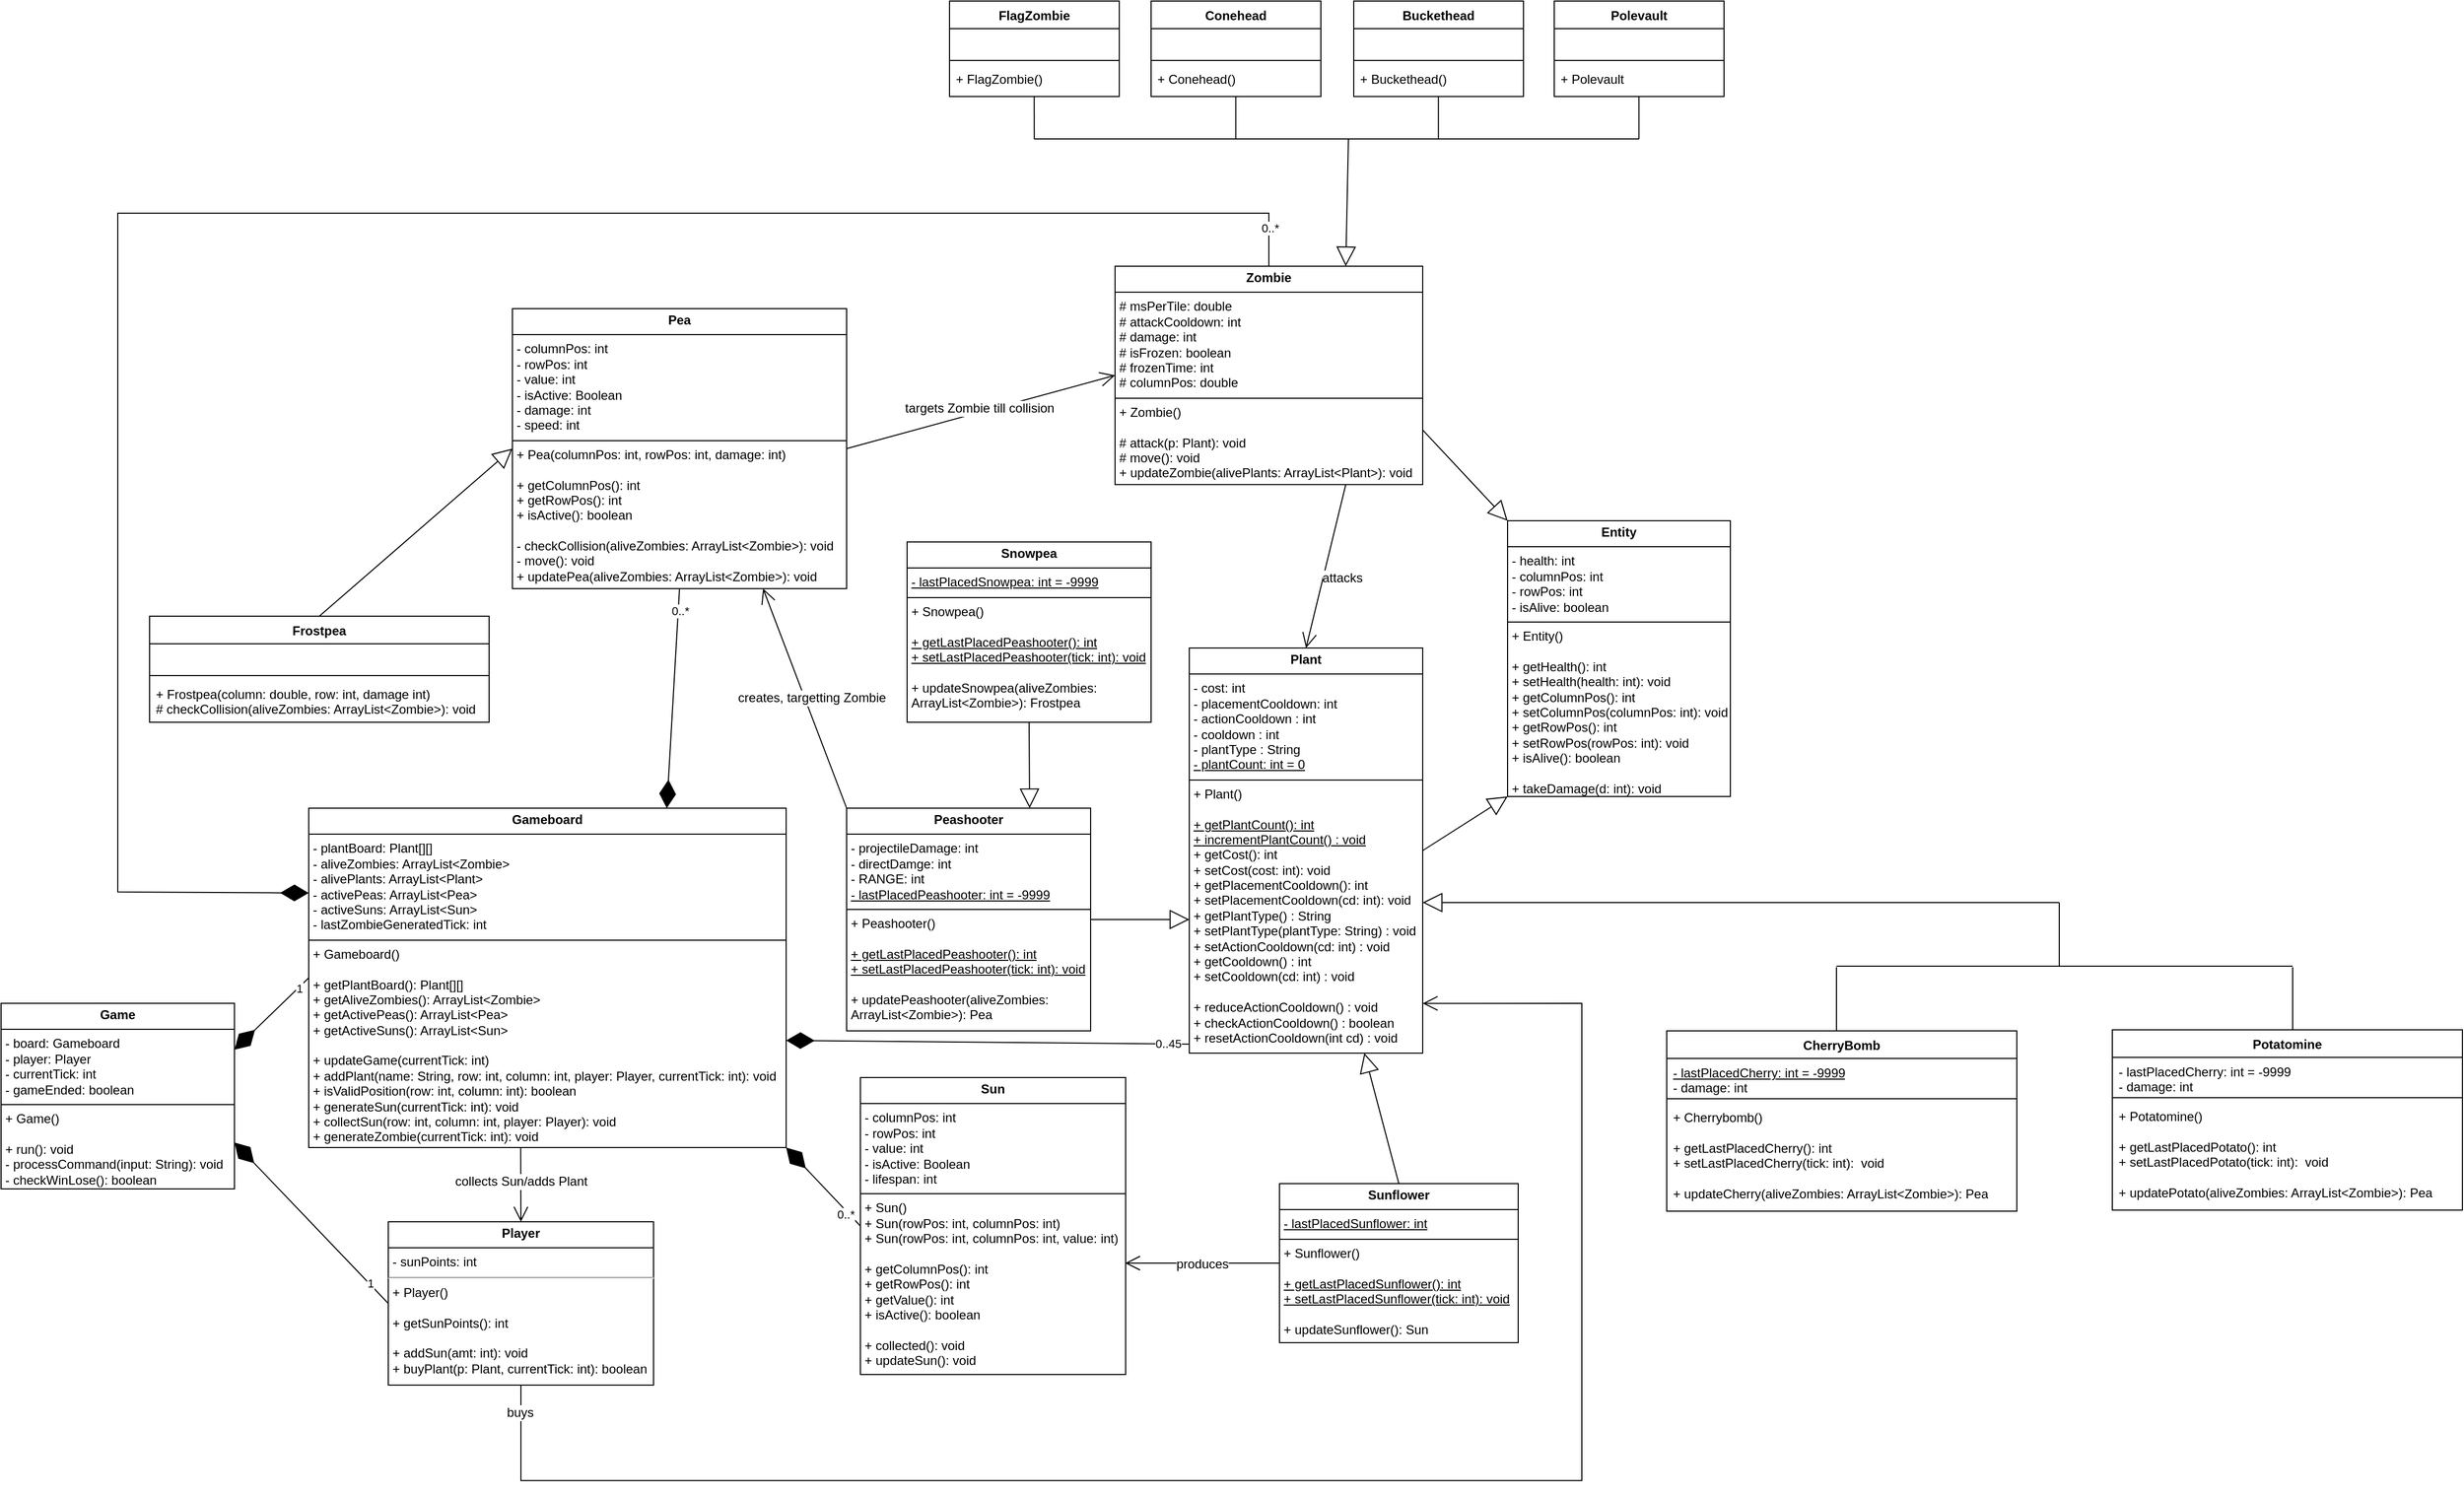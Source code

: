 <mxfile version="28.0.6">
  <diagram name="Page-1" id="AuNc6BZO7mdUp554OBDK">
    <mxGraphModel dx="3903" dy="1517" grid="1" gridSize="10" guides="1" tooltips="1" connect="1" arrows="1" fold="1" page="1" pageScale="1" pageWidth="850" pageHeight="1100" math="0" shadow="0">
      <root>
        <mxCell id="0" />
        <mxCell id="1" parent="0" />
        <mxCell id="vjVB4Z-LPwTcSg56X8JA-81" value="&lt;p style=&quot;margin:0px;margin-top:4px;text-align:center;&quot;&gt;&lt;b&gt;Zombie&lt;/b&gt;&lt;/p&gt;&lt;hr size=&quot;1&quot; style=&quot;border-style:solid;&quot;&gt;&lt;p style=&quot;margin:0px;margin-left:4px;&quot;&gt;# msPerTile: double&lt;/p&gt;&lt;p style=&quot;margin:0px;margin-left:4px;&quot;&gt;# attackCooldown: int&lt;/p&gt;&lt;p style=&quot;margin:0px;margin-left:4px;&quot;&gt;# damage: int&lt;/p&gt;&lt;p style=&quot;margin:0px;margin-left:4px;&quot;&gt;# isFrozen: boolean&lt;/p&gt;&lt;p style=&quot;margin:0px;margin-left:4px;&quot;&gt;# frozenTime: int&lt;/p&gt;&lt;p style=&quot;margin:0px;margin-left:4px;&quot;&gt;# columnPos: double&lt;/p&gt;&lt;hr size=&quot;1&quot; style=&quot;border-style:solid;&quot;&gt;&lt;p style=&quot;margin:0px;margin-left:4px;&quot;&gt;+ Zombie()&lt;/p&gt;&lt;p style=&quot;margin: 0px 0px 0px 4px;&quot;&gt;&lt;br&gt;&lt;/p&gt;&lt;p style=&quot;margin: 0px 0px 0px 4px;&quot;&gt;# attack(p: Plant): void&lt;/p&gt;&lt;p style=&quot;margin: 0px 0px 0px 4px;&quot;&gt;# move(): void&lt;/p&gt;&lt;p style=&quot;margin: 0px 0px 0px 4px;&quot;&gt;+ updateZombie(alivePlants: ArrayList&amp;lt;Plant&amp;gt;): void&lt;/p&gt;" style="verticalAlign=top;align=left;overflow=fill;html=1;whiteSpace=wrap;" vertex="1" parent="1">
          <mxGeometry x="2320" y="1710" width="290" height="205.87" as="geometry" />
        </mxCell>
        <mxCell id="vjVB4Z-LPwTcSg56X8JA-82" value="&lt;p style=&quot;margin:0px;margin-top:4px;text-align:center;&quot;&gt;&lt;b&gt;Plant&lt;/b&gt;&lt;/p&gt;&lt;hr size=&quot;1&quot; style=&quot;border-style:solid;&quot;&gt;&lt;p style=&quot;margin:0px;margin-left:4px;&quot;&gt;- cost: int&lt;/p&gt;&lt;p style=&quot;margin:0px;margin-left:4px;&quot;&gt;- placementCooldown: int&lt;/p&gt;&lt;p style=&quot;margin:0px;margin-left:4px;&quot;&gt;- actionCooldown : int&lt;/p&gt;&lt;p style=&quot;margin:0px;margin-left:4px;&quot;&gt;- cooldown : int&lt;/p&gt;&lt;p style=&quot;margin:0px;margin-left:4px;&quot;&gt;- plantType : String&lt;/p&gt;&lt;p style=&quot;margin:0px;margin-left:4px;&quot;&gt;&lt;u&gt;- plantCount: int = 0&lt;/u&gt;&lt;/p&gt;&lt;hr size=&quot;1&quot; style=&quot;border-style:solid;&quot;&gt;&lt;p style=&quot;margin:0px;margin-left:4px;&quot;&gt;+ Plant()&lt;/p&gt;&lt;p style=&quot;margin:0px;margin-left:4px;&quot;&gt;&lt;br&gt;&lt;/p&gt;&lt;p style=&quot;margin:0px;margin-left:4px;&quot;&gt;&lt;u&gt;+ getPlantCount(): int&lt;/u&gt;&lt;/p&gt;&lt;p style=&quot;margin:0px;margin-left:4px;&quot;&gt;&lt;u&gt;+ incrementPlantCount() : void&lt;/u&gt;&lt;/p&gt;&lt;p style=&quot;margin:0px;margin-left:4px;&quot;&gt;+ getCost(): int&lt;/p&gt;&lt;p style=&quot;margin:0px;margin-left:4px;&quot;&gt;+ setCost(cost: int): void&lt;/p&gt;&lt;p style=&quot;margin: 0px 0px 0px 4px;&quot;&gt;+ getPlacementCooldown(): int&lt;/p&gt;&lt;p style=&quot;margin: 0px 0px 0px 4px;&quot;&gt;+ setPlacementCooldown(cd: int): void&lt;/p&gt;&lt;p style=&quot;margin: 0px 0px 0px 4px;&quot;&gt;+ getPlantType() : String&lt;/p&gt;&lt;p style=&quot;margin: 0px 0px 0px 4px;&quot;&gt;+ s&lt;span style=&quot;background-color: transparent; color: light-dark(rgb(0, 0, 0), rgb(255, 255, 255));&quot;&gt;etPlantType(plantType: String) : void&lt;/span&gt;&lt;/p&gt;&lt;p style=&quot;margin: 0px 0px 0px 4px;&quot;&gt;&lt;span style=&quot;background-color: transparent; color: light-dark(rgb(0, 0, 0), rgb(255, 255, 255));&quot;&gt;+ setActionCooldown(cd: int) : void&lt;/span&gt;&lt;/p&gt;&lt;p style=&quot;margin: 0px 0px 0px 4px;&quot;&gt;&lt;span style=&quot;background-color: transparent; color: light-dark(rgb(0, 0, 0), rgb(255, 255, 255));&quot;&gt;+ getCooldown() : int&lt;/span&gt;&lt;/p&gt;&lt;p style=&quot;margin: 0px 0px 0px 4px;&quot;&gt;&lt;span style=&quot;background-color: transparent; color: light-dark(rgb(0, 0, 0), rgb(255, 255, 255));&quot;&gt;+ setCooldown(cd: int) : void&lt;/span&gt;&lt;/p&gt;&lt;p style=&quot;margin: 0px 0px 0px 4px;&quot;&gt;&lt;span style=&quot;background-color: transparent; color: light-dark(rgb(0, 0, 0), rgb(255, 255, 255));&quot;&gt;&lt;br&gt;&lt;/span&gt;&lt;/p&gt;&lt;p style=&quot;margin: 0px 0px 0px 4px;&quot;&gt;&lt;span style=&quot;background-color: transparent; color: light-dark(rgb(0, 0, 0), rgb(255, 255, 255));&quot;&gt;+ reduceActionCooldown() : void&lt;/span&gt;&lt;/p&gt;&lt;p style=&quot;margin: 0px 0px 0px 4px;&quot;&gt;&lt;span style=&quot;background-color: transparent; color: light-dark(rgb(0, 0, 0), rgb(255, 255, 255));&quot;&gt;+ checkActionCooldown() : boolean&lt;/span&gt;&lt;/p&gt;&lt;p style=&quot;margin: 0px 0px 0px 4px;&quot;&gt;&lt;span style=&quot;background-color: transparent; color: light-dark(rgb(0, 0, 0), rgb(255, 255, 255));&quot;&gt;+ resetActionCooldown(int cd) : void&lt;/span&gt;&lt;/p&gt;&lt;p style=&quot;margin: 0px 0px 0px 4px;&quot;&gt;&lt;span style=&quot;background-color: transparent; color: light-dark(rgb(0, 0, 0), rgb(255, 255, 255));&quot;&gt;&lt;br&gt;&lt;/span&gt;&lt;/p&gt;&lt;p style=&quot;margin: 0px 0px 0px 4px;&quot;&gt;&lt;span style=&quot;background-color: transparent; color: light-dark(rgb(0, 0, 0), rgb(255, 255, 255));&quot;&gt;&lt;br&gt;&lt;/span&gt;&lt;/p&gt;&lt;p style=&quot;margin: 0px 0px 0px 4px;&quot;&gt;&lt;span style=&quot;background-color: transparent; color: light-dark(rgb(0, 0, 0), rgb(255, 255, 255));&quot;&gt;&lt;br&gt;&lt;/span&gt;&lt;/p&gt;" style="verticalAlign=top;align=left;overflow=fill;html=1;whiteSpace=wrap;" vertex="1" parent="1">
          <mxGeometry x="2390" y="2070" width="220" height="382" as="geometry" />
        </mxCell>
        <mxCell id="vjVB4Z-LPwTcSg56X8JA-83" value="&lt;p style=&quot;margin:0px;margin-top:4px;text-align:center;&quot;&gt;&lt;b&gt;Sunflower&lt;/b&gt;&lt;/p&gt;&lt;hr size=&quot;1&quot; style=&quot;border-style:solid;&quot;&gt;&lt;p style=&quot;margin:0px;margin-left:4px;&quot;&gt;&lt;u style=&quot;background-color: transparent; color: light-dark(rgb(0, 0, 0), rgb(255, 255, 255));&quot;&gt;- lastPlacedSunflower: int&lt;/u&gt;&lt;/p&gt;&lt;hr size=&quot;1&quot; style=&quot;border-style:solid;&quot;&gt;&lt;p style=&quot;margin:0px;margin-left:4px;&quot;&gt;+ Sunflower()&lt;/p&gt;&lt;p style=&quot;margin:0px;margin-left:4px;&quot;&gt;&lt;br&gt;&lt;/p&gt;&lt;p style=&quot;margin:0px;margin-left:4px;&quot;&gt;&lt;u&gt;+ getLastPlacedSunflower(): int&lt;/u&gt;&lt;/p&gt;&lt;p style=&quot;margin:0px;margin-left:4px;&quot;&gt;&lt;u&gt;+ setLastPlacedSunflower(tick: int): void&lt;/u&gt;&lt;/p&gt;&lt;p style=&quot;margin:0px;margin-left:4px;&quot;&gt;&lt;br&gt;&lt;/p&gt;&lt;p style=&quot;margin:0px;margin-left:4px;&quot;&gt;+ updateSunflower(): Sun&lt;/p&gt;&lt;p style=&quot;margin:0px;margin-left:4px;&quot;&gt;&lt;br&gt;&lt;/p&gt;&lt;p style=&quot;margin:0px;margin-left:4px;&quot;&gt;&lt;br&gt;&lt;/p&gt;" style="verticalAlign=top;align=left;overflow=fill;html=1;whiteSpace=wrap;" vertex="1" parent="1">
          <mxGeometry x="2475" y="2575" width="225" height="150" as="geometry" />
        </mxCell>
        <mxCell id="vjVB4Z-LPwTcSg56X8JA-84" value="&lt;p style=&quot;margin:0px;margin-top:4px;text-align:center;&quot;&gt;&lt;b&gt;Entity&lt;/b&gt;&lt;/p&gt;&lt;hr size=&quot;1&quot; style=&quot;border-style:solid;&quot;&gt;&lt;p style=&quot;margin:0px;margin-left:4px;&quot;&gt;- health: int&lt;/p&gt;&lt;p style=&quot;margin:0px;margin-left:4px;&quot;&gt;- columnPos: int&lt;/p&gt;&lt;p style=&quot;margin:0px;margin-left:4px;&quot;&gt;- rowPos: int&lt;/p&gt;&lt;p style=&quot;margin:0px;margin-left:4px;&quot;&gt;- isAlive: boolean&lt;/p&gt;&lt;hr size=&quot;1&quot; style=&quot;border-style:solid;&quot;&gt;&lt;p style=&quot;margin:0px;margin-left:4px;&quot;&gt;+ Entity()&lt;/p&gt;&lt;p style=&quot;margin:0px;margin-left:4px;&quot;&gt;&lt;br&gt;&lt;/p&gt;&lt;p style=&quot;margin: 0px 0px 0px 4px;&quot;&gt;+ getHealth(): int&lt;/p&gt;&lt;p style=&quot;margin: 0px 0px 0px 4px;&quot;&gt;+ setHealth(health: int): void&lt;/p&gt;&lt;p style=&quot;margin: 0px 0px 0px 4px;&quot;&gt;+ getColumnPos(): int&lt;/p&gt;&lt;p style=&quot;margin: 0px 0px 0px 4px;&quot;&gt;+ setColumnPos(columnPos: int): void&lt;/p&gt;&lt;p style=&quot;margin: 0px 0px 0px 4px;&quot;&gt;+ getRowPos(): int&lt;/p&gt;&lt;p style=&quot;margin: 0px 0px 0px 4px;&quot;&gt;+ setRowPos(rowPos: int): void&lt;/p&gt;&lt;p style=&quot;margin: 0px 0px 0px 4px;&quot;&gt;+ isAlive(): boolean&lt;/p&gt;&lt;p style=&quot;margin: 0px 0px 0px 4px;&quot;&gt;&lt;br&gt;&lt;/p&gt;&lt;p style=&quot;margin:0px;margin-left:4px;&quot;&gt;+ takeDamage(d: int): void&lt;/p&gt;&lt;p style=&quot;margin:0px;margin-left:4px;&quot;&gt;&lt;br&gt;&lt;/p&gt;&lt;p style=&quot;margin:0px;margin-left:4px;&quot;&gt;&lt;br&gt;&lt;/p&gt;" style="verticalAlign=top;align=left;overflow=fill;html=1;whiteSpace=wrap;" vertex="1" parent="1">
          <mxGeometry x="2690" y="1950" width="210" height="260" as="geometry" />
        </mxCell>
        <mxCell id="vjVB4Z-LPwTcSg56X8JA-85" value="&lt;p style=&quot;margin:0px;margin-top:4px;text-align:center;&quot;&gt;&lt;b&gt;Peashooter&lt;/b&gt;&lt;/p&gt;&lt;hr size=&quot;1&quot; style=&quot;border-style:solid;&quot;&gt;&lt;p style=&quot;margin:0px;margin-left:4px;&quot;&gt;&lt;span style=&quot;background-color: transparent; color: light-dark(rgb(0, 0, 0), rgb(255, 255, 255));&quot;&gt;- projectileDamage: int&lt;/span&gt;&lt;/p&gt;&lt;p style=&quot;margin:0px;margin-left:4px;&quot;&gt;- directDamge: int&lt;/p&gt;&lt;p style=&quot;margin:0px;margin-left:4px;&quot;&gt;- RANGE: int&lt;/p&gt;&lt;p style=&quot;margin:0px;margin-left:4px;&quot;&gt;&lt;u&gt;- lastPlacedPeashooter: int = -9999&lt;/u&gt;&lt;/p&gt;&lt;hr size=&quot;1&quot; style=&quot;border-style:solid;&quot;&gt;&lt;p style=&quot;margin:0px;margin-left:4px;&quot;&gt;+ Peashooter()&lt;/p&gt;&lt;p style=&quot;margin:0px;margin-left:4px;&quot;&gt;&lt;br&gt;&lt;/p&gt;&lt;p style=&quot;margin: 0px 0px 0px 4px;&quot;&gt;&lt;span style=&quot;background-color: transparent; color: light-dark(rgb(0, 0, 0), rgb(255, 255, 255));&quot;&gt;&lt;u&gt;+ getLastPlacedPeashooter(): int&lt;/u&gt;&lt;/span&gt;&lt;/p&gt;&lt;p style=&quot;margin: 0px 0px 0px 4px;&quot;&gt;&lt;u&gt;+ setLastPlacedPeashooter(tick: int): void&lt;/u&gt;&lt;span style=&quot;background-color: transparent; color: light-dark(rgb(0, 0, 0), rgb(255, 255, 255));&quot;&gt;&lt;br&gt;&lt;/span&gt;&lt;/p&gt;&lt;p style=&quot;margin: 0px 0px 0px 4px;&quot;&gt;&lt;span style=&quot;background-color: transparent; color: light-dark(rgb(0, 0, 0), rgb(255, 255, 255));&quot;&gt;&lt;br&gt;&lt;/span&gt;&lt;/p&gt;&lt;p style=&quot;margin: 0px 0px 0px 4px;&quot;&gt;+ updatePeashooter(aliveZombies: ArrayList&amp;lt;Zombie&amp;gt;): Pea&lt;/p&gt;" style="verticalAlign=top;align=left;overflow=fill;html=1;whiteSpace=wrap;" vertex="1" parent="1">
          <mxGeometry x="2067" y="2221" width="230" height="210" as="geometry" />
        </mxCell>
        <mxCell id="vjVB4Z-LPwTcSg56X8JA-86" value="&lt;p style=&quot;margin:0px;margin-top:4px;text-align:center;&quot;&gt;&lt;b&gt;Player&lt;/b&gt;&lt;/p&gt;&lt;hr size=&quot;1&quot; style=&quot;border-style:solid;&quot;&gt;&lt;p style=&quot;margin:0px;margin-left:4px;&quot;&gt;&lt;span style=&quot;background-color: transparent; color: light-dark(rgb(0, 0, 0), rgb(255, 255, 255));&quot;&gt;- sunPoints: int&lt;/span&gt;&lt;/p&gt;&lt;hr&gt;&lt;p style=&quot;margin:0px;margin-left:4px;&quot;&gt;+ Player()&lt;/p&gt;&lt;p style=&quot;margin:0px;margin-left:4px;&quot;&gt;&lt;br&gt;&lt;/p&gt;&lt;p style=&quot;margin:0px;margin-left:4px;&quot;&gt;+ getSunPoints(): int&lt;/p&gt;&lt;p style=&quot;margin:0px;margin-left:4px;&quot;&gt;&lt;br&gt;&lt;/p&gt;&lt;p style=&quot;margin:0px;margin-left:4px;&quot;&gt;+ addSun(amt: int): void&lt;/p&gt;&lt;p style=&quot;margin:0px;margin-left:4px;&quot;&gt;+ buyPlant(p: Plant, currentTick: int): boolean&lt;/p&gt;&lt;p style=&quot;margin:0px;margin-left:4px;&quot;&gt;&lt;br&gt;&lt;/p&gt;" style="verticalAlign=top;align=left;overflow=fill;html=1;whiteSpace=wrap;" vertex="1" parent="1">
          <mxGeometry x="1635" y="2611" width="250" height="154" as="geometry" />
        </mxCell>
        <mxCell id="vjVB4Z-LPwTcSg56X8JA-87" value="&lt;p style=&quot;margin:0px;margin-top:4px;text-align:center;&quot;&gt;&lt;b&gt;Gameboard&lt;/b&gt;&lt;/p&gt;&lt;hr size=&quot;1&quot; style=&quot;border-style:solid;&quot;&gt;&lt;p style=&quot;margin:0px;margin-left:4px;&quot;&gt;&lt;span style=&quot;background-color: transparent; color: light-dark(rgb(0, 0, 0), rgb(255, 255, 255));&quot;&gt;- plantBoard: Plant[][]&lt;/span&gt;&lt;/p&gt;&lt;p style=&quot;margin:0px;margin-left:4px;&quot;&gt;- aliveZombies: ArrayList&amp;lt;Zombie&amp;gt;&lt;/p&gt;&lt;p style=&quot;margin:0px;margin-left:4px;&quot;&gt;- alivePlants: ArrayList&amp;lt;Plant&amp;gt;&lt;/p&gt;&lt;p style=&quot;margin:0px;margin-left:4px;&quot;&gt;- activePeas: ArrayList&amp;lt;Pea&amp;gt;&lt;/p&gt;&lt;p style=&quot;margin:0px;margin-left:4px;&quot;&gt;- activeSuns: ArrayList&amp;lt;Sun&amp;gt;&lt;/p&gt;&lt;p style=&quot;margin:0px;margin-left:4px;&quot;&gt;- lastZombieGeneratedTick: int&lt;/p&gt;&lt;hr size=&quot;1&quot; style=&quot;border-style:solid;&quot;&gt;&lt;p style=&quot;margin:0px;margin-left:4px;&quot;&gt;+ Gameboard()&lt;/p&gt;&lt;p style=&quot;margin:0px;margin-left:4px;&quot;&gt;&lt;br&gt;&lt;/p&gt;&lt;p style=&quot;margin:0px;margin-left:4px;&quot;&gt;+ getPlantBoard(): Plant[][]&lt;/p&gt;&lt;p style=&quot;margin:0px;margin-left:4px;&quot;&gt;+ getAliveZombies(): ArrayList&amp;lt;Zombie&amp;gt;&lt;/p&gt;&lt;p style=&quot;margin:0px;margin-left:4px;&quot;&gt;+ getActivePeas(): ArrayList&amp;lt;Pea&amp;gt;&lt;/p&gt;&lt;p style=&quot;margin:0px;margin-left:4px;&quot;&gt;+ getActiveSuns(): ArrayList&amp;lt;Sun&amp;gt;&lt;/p&gt;&lt;p style=&quot;margin:0px;margin-left:4px;&quot;&gt;&lt;br&gt;&lt;/p&gt;&lt;p style=&quot;margin:0px;margin-left:4px;&quot;&gt;&lt;span style=&quot;white-space-collapse: preserve;&quot;&gt;+ updateGame(currentTick: int)&lt;/span&gt;&lt;/p&gt;&lt;p style=&quot;margin:0px;margin-left:4px;&quot;&gt;&lt;span style=&quot;white-space-collapse: preserve;&quot;&gt;+ addPlant(name: String, row: int, column: int, player: Player, currentTick: int): void&lt;/span&gt;&lt;span style=&quot;white-space-collapse: preserve;&quot;&gt;&lt;/span&gt;&lt;/p&gt;&lt;p style=&quot;margin:0px;margin-left:4px;&quot;&gt;&lt;span style=&quot;white-space-collapse: preserve;&quot;&gt;+ isValidPosition(row: int, column: int): boolean&lt;/span&gt;&lt;/p&gt;&lt;p style=&quot;margin:0px;margin-left:4px;&quot;&gt;+ generateSun(currentTick: int): void&lt;/p&gt;&lt;p style=&quot;margin:0px;margin-left:4px;&quot;&gt;+ collectSun(row: int, column: int, player: Player): void&lt;/p&gt;&lt;p style=&quot;margin:0px;margin-left:4px;&quot;&gt;+ generateZombie(currentTick: int): void&lt;/p&gt;" style="verticalAlign=top;align=left;overflow=fill;html=1;whiteSpace=wrap;" vertex="1" parent="1">
          <mxGeometry x="1560" y="2221" width="450" height="320" as="geometry" />
        </mxCell>
        <mxCell id="vjVB4Z-LPwTcSg56X8JA-88" value="&lt;p style=&quot;margin:0px;margin-top:4px;text-align:center;&quot;&gt;&lt;b&gt;Sun&lt;/b&gt;&lt;/p&gt;&lt;hr size=&quot;1&quot; style=&quot;border-style:solid;&quot;&gt;&lt;p style=&quot;margin:0px;margin-left:4px;&quot;&gt;- columnPos: int&lt;/p&gt;&lt;p style=&quot;margin:0px;margin-left:4px;&quot;&gt;- rowPos: int&lt;/p&gt;&lt;p style=&quot;margin:0px;margin-left:4px;&quot;&gt;- value: int&lt;/p&gt;&lt;p style=&quot;margin:0px;margin-left:4px;&quot;&gt;- isActive: Boolean&lt;/p&gt;&lt;p style=&quot;margin:0px;margin-left:4px;&quot;&gt;- lifespan: int&lt;/p&gt;&lt;hr size=&quot;1&quot; style=&quot;border-style:solid;&quot;&gt;&lt;p style=&quot;margin:0px;margin-left:4px;&quot;&gt;+ Sun()&lt;/p&gt;&lt;p style=&quot;margin:0px;margin-left:4px;&quot;&gt;+ Sun(rowPos: int, columnPos: int)&lt;/p&gt;&lt;p style=&quot;margin:0px;margin-left:4px;&quot;&gt;+ Sun(&lt;span style=&quot;background-color: transparent; color: light-dark(rgb(0, 0, 0), rgb(255, 255, 255));&quot;&gt;rowPos: int, columnPos: int, value: int)&lt;/span&gt;&lt;/p&gt;&lt;p style=&quot;margin:0px;margin-left:4px;&quot;&gt;&lt;br&gt;&lt;/p&gt;&lt;p style=&quot;margin:0px;margin-left:4px;&quot;&gt;+ getColumnPos(): int&lt;/p&gt;&lt;p style=&quot;margin:0px;margin-left:4px;&quot;&gt;+ getRowPos(): int&lt;/p&gt;&lt;p style=&quot;margin:0px;margin-left:4px;&quot;&gt;+ getValue(): int&lt;/p&gt;&lt;p style=&quot;margin:0px;margin-left:4px;&quot;&gt;+ isActive(): boolean&lt;/p&gt;&lt;p style=&quot;margin:0px;margin-left:4px;&quot;&gt;&lt;br&gt;&lt;/p&gt;&lt;p style=&quot;margin:0px;margin-left:4px;&quot;&gt;+ collected(): void&lt;/p&gt;&lt;p style=&quot;margin:0px;margin-left:4px;&quot;&gt;+ updateSun(): void&lt;/p&gt;" style="verticalAlign=top;align=left;overflow=fill;html=1;whiteSpace=wrap;" vertex="1" parent="1">
          <mxGeometry x="2080" y="2475" width="250" height="280" as="geometry" />
        </mxCell>
        <mxCell id="vjVB4Z-LPwTcSg56X8JA-89" value="&lt;p style=&quot;margin:0px;margin-top:4px;text-align:center;&quot;&gt;&lt;b&gt;Pea&lt;/b&gt;&lt;/p&gt;&lt;hr size=&quot;1&quot; style=&quot;border-style:solid;&quot;&gt;&lt;p style=&quot;margin:0px;margin-left:4px;&quot;&gt;- columnPos: int&lt;/p&gt;&lt;p style=&quot;margin:0px;margin-left:4px;&quot;&gt;- rowPos: int&lt;/p&gt;&lt;p style=&quot;margin:0px;margin-left:4px;&quot;&gt;- value: int&lt;/p&gt;&lt;p style=&quot;margin:0px;margin-left:4px;&quot;&gt;- isActive: Boolean&lt;/p&gt;&lt;p style=&quot;margin:0px;margin-left:4px;&quot;&gt;- damage: int&lt;/p&gt;&lt;p style=&quot;margin:0px;margin-left:4px;&quot;&gt;- speed: int&lt;/p&gt;&lt;hr size=&quot;1&quot; style=&quot;border-style:solid;&quot;&gt;&lt;p style=&quot;margin:0px;margin-left:4px;&quot;&gt;+ Pea(columnPos: int, rowPos: int, damage: int)&lt;/p&gt;&lt;p style=&quot;margin:0px;margin-left:4px;&quot;&gt;&lt;br&gt;&lt;/p&gt;&lt;p style=&quot;margin:0px;margin-left:4px;&quot;&gt;+ getColumnPos(): int&lt;/p&gt;&lt;p style=&quot;margin:0px;margin-left:4px;&quot;&gt;+ getRowPos(): int&lt;/p&gt;&lt;p style=&quot;margin:0px;margin-left:4px;&quot;&gt;+ isActive(): boolean&lt;/p&gt;&lt;p style=&quot;margin:0px;margin-left:4px;&quot;&gt;&lt;br&gt;&lt;/p&gt;&lt;p style=&quot;margin: 0px 0px 0px 4px;&quot;&gt;- checkCollision(&lt;span style=&quot;background-color: transparent; color: light-dark(rgb(0, 0, 0), rgb(255, 255, 255));&quot;&gt;aliveZombies: ArrayList&amp;lt;Zombie&amp;gt;&lt;/span&gt;&lt;span style=&quot;background-color: transparent; color: light-dark(rgb(0, 0, 0), rgb(255, 255, 255));&quot;&gt;): void&lt;/span&gt;&lt;/p&gt;&lt;p style=&quot;margin: 0px 0px 0px 4px;&quot;&gt;- move(): void&lt;/p&gt;&lt;p style=&quot;margin:0px;margin-left:4px;&quot;&gt;+ updatePea(aliveZombies: ArrayList&amp;lt;Zombie&amp;gt;): void&lt;/p&gt;" style="verticalAlign=top;align=left;overflow=fill;html=1;whiteSpace=wrap;" vertex="1" parent="1">
          <mxGeometry x="1752" y="1750" width="315" height="264" as="geometry" />
        </mxCell>
        <mxCell id="vjVB4Z-LPwTcSg56X8JA-90" value="&lt;p style=&quot;margin:0px;margin-top:4px;text-align:center;&quot;&gt;&lt;b&gt;Game&lt;/b&gt;&lt;/p&gt;&lt;hr size=&quot;1&quot; style=&quot;border-style:solid;&quot;&gt;&lt;p style=&quot;margin:0px;margin-left:4px;&quot;&gt;- board: Gameboard&lt;/p&gt;&lt;p style=&quot;margin:0px;margin-left:4px;&quot;&gt;- player: Player&lt;br&gt;&lt;/p&gt;&lt;p style=&quot;margin:0px;margin-left:4px;&quot;&gt;- currentTick: int&lt;/p&gt;&lt;p style=&quot;margin:0px;margin-left:4px;&quot;&gt;- gameEnded: boolean&lt;/p&gt;&lt;hr size=&quot;1&quot; style=&quot;border-style:solid;&quot;&gt;&lt;p style=&quot;margin:0px;margin-left:4px;&quot;&gt;+ Game()&lt;/p&gt;&lt;p style=&quot;margin:0px;margin-left:4px;&quot;&gt;&lt;br&gt;&lt;/p&gt;&lt;p style=&quot;margin:0px;margin-left:4px;&quot;&gt;+ run(): void&lt;/p&gt;&lt;p style=&quot;margin:0px;margin-left:4px;&quot;&gt;- processCommand(input: String): void&lt;/p&gt;&lt;p style=&quot;margin:0px;margin-left:4px;&quot;&gt;- checkWinLose(): boolean&lt;/p&gt;" style="verticalAlign=top;align=left;overflow=fill;html=1;whiteSpace=wrap;" vertex="1" parent="1">
          <mxGeometry x="1270" y="2405" width="220" height="175" as="geometry" />
        </mxCell>
        <mxCell id="vjVB4Z-LPwTcSg56X8JA-91" value="" style="endArrow=block;endSize=16;endFill=0;html=1;rounded=0;exitX=1;exitY=0.5;exitDx=0;exitDy=0;entryX=0;entryY=1;entryDx=0;entryDy=0;" edge="1" parent="1" source="vjVB4Z-LPwTcSg56X8JA-82" target="vjVB4Z-LPwTcSg56X8JA-84">
          <mxGeometry width="160" relative="1" as="geometry">
            <mxPoint x="2610.0" y="2326" as="sourcePoint" />
            <mxPoint x="2690.0" y="2247" as="targetPoint" />
          </mxGeometry>
        </mxCell>
        <mxCell id="vjVB4Z-LPwTcSg56X8JA-92" value="" style="endArrow=block;endSize=16;endFill=0;html=1;rounded=0;exitX=1;exitY=0.75;exitDx=0;exitDy=0;entryX=0;entryY=0;entryDx=0;entryDy=0;" edge="1" parent="1" source="vjVB4Z-LPwTcSg56X8JA-81" target="vjVB4Z-LPwTcSg56X8JA-84">
          <mxGeometry width="160" relative="1" as="geometry">
            <mxPoint x="2430" y="1890" as="sourcePoint" />
            <mxPoint x="2510" y="1680" as="targetPoint" />
          </mxGeometry>
        </mxCell>
        <mxCell id="vjVB4Z-LPwTcSg56X8JA-93" value="" style="endArrow=block;endSize=16;endFill=0;html=1;rounded=0;exitX=0.5;exitY=0;exitDx=0;exitDy=0;entryX=0.75;entryY=1;entryDx=0;entryDy=0;" edge="1" parent="1" source="vjVB4Z-LPwTcSg56X8JA-83" target="vjVB4Z-LPwTcSg56X8JA-82">
          <mxGeometry width="160" relative="1" as="geometry">
            <mxPoint x="2380" y="2522.5" as="sourcePoint" />
            <mxPoint x="2555.0" y="2480" as="targetPoint" />
          </mxGeometry>
        </mxCell>
        <mxCell id="vjVB4Z-LPwTcSg56X8JA-94" value="" style="endArrow=block;endSize=16;endFill=0;html=1;rounded=0;exitX=1;exitY=0.5;exitDx=0;exitDy=0;entryX=0;entryY=0.5;entryDx=0;entryDy=0;" edge="1" parent="1" source="vjVB4Z-LPwTcSg56X8JA-85">
          <mxGeometry x="0.234" y="-8" width="160" relative="1" as="geometry">
            <mxPoint x="2300.0" y="2297" as="sourcePoint" />
            <mxPoint x="2390.0" y="2326" as="targetPoint" />
            <mxPoint x="-1" as="offset" />
          </mxGeometry>
        </mxCell>
        <mxCell id="vjVB4Z-LPwTcSg56X8JA-95" value="" style="endArrow=diamondThin;endFill=1;endSize=24;html=1;rounded=0;exitX=0.5;exitY=0;exitDx=0;exitDy=0;entryX=0;entryY=0.25;entryDx=0;entryDy=0;" edge="1" parent="1" source="vjVB4Z-LPwTcSg56X8JA-81" target="vjVB4Z-LPwTcSg56X8JA-87">
          <mxGeometry width="160" relative="1" as="geometry">
            <mxPoint x="2720" y="1892.5" as="sourcePoint" />
            <mxPoint x="2250" y="1890" as="targetPoint" />
            <Array as="points">
              <mxPoint x="2465" y="1660" />
              <mxPoint x="1380" y="1660" />
              <mxPoint x="1380" y="2300" />
            </Array>
          </mxGeometry>
        </mxCell>
        <mxCell id="vjVB4Z-LPwTcSg56X8JA-96" value="0..*" style="edgeLabel;html=1;align=center;verticalAlign=middle;resizable=0;points=[];" vertex="1" connectable="0" parent="vjVB4Z-LPwTcSg56X8JA-95">
          <mxGeometry x="-0.963" y="-1" relative="1" as="geometry">
            <mxPoint as="offset" />
          </mxGeometry>
        </mxCell>
        <mxCell id="vjVB4Z-LPwTcSg56X8JA-97" value="" style="endArrow=diamondThin;endFill=1;endSize=24;html=1;rounded=0;exitX=0;exitY=0.5;exitDx=0;exitDy=0;entryX=1;entryY=0.75;entryDx=0;entryDy=0;" edge="1" parent="1" source="vjVB4Z-LPwTcSg56X8JA-86" target="vjVB4Z-LPwTcSg56X8JA-90">
          <mxGeometry width="160" relative="1" as="geometry">
            <mxPoint x="1710" y="2615" as="sourcePoint" />
            <mxPoint x="1870" y="2615" as="targetPoint" />
          </mxGeometry>
        </mxCell>
        <mxCell id="vjVB4Z-LPwTcSg56X8JA-98" value="1" style="edgeLabel;html=1;align=center;verticalAlign=middle;resizable=0;points=[];" vertex="1" connectable="0" parent="vjVB4Z-LPwTcSg56X8JA-97">
          <mxGeometry x="-0.759" y="-1" relative="1" as="geometry">
            <mxPoint as="offset" />
          </mxGeometry>
        </mxCell>
        <mxCell id="vjVB4Z-LPwTcSg56X8JA-99" value="" style="endArrow=diamondThin;endFill=1;endSize=24;html=1;rounded=0;exitX=0;exitY=0.5;exitDx=0;exitDy=0;entryX=1;entryY=0.25;entryDx=0;entryDy=0;" edge="1" parent="1" source="vjVB4Z-LPwTcSg56X8JA-87" target="vjVB4Z-LPwTcSg56X8JA-90">
          <mxGeometry width="160" relative="1" as="geometry">
            <mxPoint x="1320" y="2455" as="sourcePoint" />
            <mxPoint x="1480" y="2455" as="targetPoint" />
          </mxGeometry>
        </mxCell>
        <mxCell id="vjVB4Z-LPwTcSg56X8JA-100" value="1" style="edgeLabel;html=1;align=center;verticalAlign=middle;resizable=0;points=[];" vertex="1" connectable="0" parent="vjVB4Z-LPwTcSg56X8JA-99">
          <mxGeometry x="-0.721" y="1" relative="1" as="geometry">
            <mxPoint as="offset" />
          </mxGeometry>
        </mxCell>
        <mxCell id="vjVB4Z-LPwTcSg56X8JA-101" value="" style="endArrow=diamondThin;endFill=1;endSize=24;html=1;rounded=0;exitX=0;exitY=0.5;exitDx=0;exitDy=0;entryX=1;entryY=1;entryDx=0;entryDy=0;" edge="1" parent="1" source="vjVB4Z-LPwTcSg56X8JA-88" target="vjVB4Z-LPwTcSg56X8JA-87">
          <mxGeometry width="160" relative="1" as="geometry">
            <mxPoint x="2150" y="2575" as="sourcePoint" />
            <mxPoint x="2310" y="2575" as="targetPoint" />
          </mxGeometry>
        </mxCell>
        <mxCell id="vjVB4Z-LPwTcSg56X8JA-102" value="0..*" style="edgeLabel;html=1;align=center;verticalAlign=middle;resizable=0;points=[];" vertex="1" connectable="0" parent="vjVB4Z-LPwTcSg56X8JA-101">
          <mxGeometry x="-0.643" y="2" relative="1" as="geometry">
            <mxPoint as="offset" />
          </mxGeometry>
        </mxCell>
        <mxCell id="vjVB4Z-LPwTcSg56X8JA-103" value="" style="endArrow=diamondThin;endFill=1;endSize=24;html=1;rounded=0;exitX=0.5;exitY=1;exitDx=0;exitDy=0;entryX=0.75;entryY=0;entryDx=0;entryDy=0;" edge="1" parent="1" source="vjVB4Z-LPwTcSg56X8JA-89" target="vjVB4Z-LPwTcSg56X8JA-87">
          <mxGeometry width="160" relative="1" as="geometry">
            <mxPoint x="1730" y="2090" as="sourcePoint" />
            <mxPoint x="1785" y="2221" as="targetPoint" />
          </mxGeometry>
        </mxCell>
        <mxCell id="vjVB4Z-LPwTcSg56X8JA-104" value="0..*" style="edgeLabel;html=1;align=center;verticalAlign=middle;resizable=0;points=[];" vertex="1" connectable="0" parent="vjVB4Z-LPwTcSg56X8JA-103">
          <mxGeometry x="-0.8" y="1" relative="1" as="geometry">
            <mxPoint as="offset" />
          </mxGeometry>
        </mxCell>
        <mxCell id="vjVB4Z-LPwTcSg56X8JA-105" value="" style="endArrow=open;endFill=1;endSize=12;html=1;rounded=0;fontSize=12;curved=1;exitX=0;exitY=0;exitDx=0;exitDy=0;entryX=0.75;entryY=1;entryDx=0;entryDy=0;" edge="1" parent="1" source="vjVB4Z-LPwTcSg56X8JA-85" target="vjVB4Z-LPwTcSg56X8JA-89">
          <mxGeometry width="160" relative="1" as="geometry">
            <mxPoint x="2060" y="2080" as="sourcePoint" />
            <mxPoint x="2215" y="2000" as="targetPoint" />
          </mxGeometry>
        </mxCell>
        <mxCell id="vjVB4Z-LPwTcSg56X8JA-106" value="creates, targetting Zombie" style="edgeLabel;html=1;align=center;verticalAlign=middle;resizable=0;points=[];fontSize=12;" vertex="1" connectable="0" parent="vjVB4Z-LPwTcSg56X8JA-105">
          <mxGeometry x="0.064" y="4" relative="1" as="geometry">
            <mxPoint x="12" y="5" as="offset" />
          </mxGeometry>
        </mxCell>
        <mxCell id="vjVB4Z-LPwTcSg56X8JA-107" value="" style="endArrow=open;endFill=1;endSize=12;html=1;rounded=0;fontSize=12;curved=1;entryX=0;entryY=0.5;entryDx=0;entryDy=0;exitX=1;exitY=0.5;exitDx=0;exitDy=0;" edge="1" parent="1" source="vjVB4Z-LPwTcSg56X8JA-89" target="vjVB4Z-LPwTcSg56X8JA-81">
          <mxGeometry width="160" relative="1" as="geometry">
            <mxPoint x="1980" y="1810" as="sourcePoint" />
            <mxPoint x="2202.5" y="1840" as="targetPoint" />
          </mxGeometry>
        </mxCell>
        <mxCell id="vjVB4Z-LPwTcSg56X8JA-108" value="targets Zombie till collision" style="edgeLabel;html=1;align=center;verticalAlign=middle;resizable=0;points=[];fontSize=12;" vertex="1" connectable="0" parent="vjVB4Z-LPwTcSg56X8JA-107">
          <mxGeometry x="0.064" y="4" relative="1" as="geometry">
            <mxPoint x="-9" y="2" as="offset" />
          </mxGeometry>
        </mxCell>
        <mxCell id="vjVB4Z-LPwTcSg56X8JA-109" value="" style="endArrow=open;endFill=1;endSize=12;html=1;rounded=0;fontSize=12;curved=1;exitX=0;exitY=0.5;exitDx=0;exitDy=0;entryX=0.998;entryY=0.625;entryDx=0;entryDy=0;entryPerimeter=0;" edge="1" parent="1" source="vjVB4Z-LPwTcSg56X8JA-83" target="vjVB4Z-LPwTcSg56X8JA-88">
          <mxGeometry width="160" relative="1" as="geometry">
            <mxPoint x="2140" y="2595" as="sourcePoint" />
            <mxPoint x="2300" y="2635" as="targetPoint" />
          </mxGeometry>
        </mxCell>
        <mxCell id="vjVB4Z-LPwTcSg56X8JA-110" value="produces" style="edgeLabel;html=1;align=center;verticalAlign=middle;resizable=0;points=[];fontSize=12;" vertex="1" connectable="0" parent="vjVB4Z-LPwTcSg56X8JA-109">
          <mxGeometry x="0.007" y="1" relative="1" as="geometry">
            <mxPoint as="offset" />
          </mxGeometry>
        </mxCell>
        <mxCell id="vjVB4Z-LPwTcSg56X8JA-111" value="" style="endArrow=diamondThin;endFill=1;endSize=24;html=1;rounded=0;exitX=0;exitY=0.75;exitDx=0;exitDy=0;entryX=1;entryY=0.5;entryDx=0;entryDy=0;" edge="1" parent="1">
          <mxGeometry width="160" relative="1" as="geometry">
            <mxPoint x="2390.0" y="2443.5" as="sourcePoint" />
            <mxPoint x="2010" y="2440" as="targetPoint" />
          </mxGeometry>
        </mxCell>
        <mxCell id="vjVB4Z-LPwTcSg56X8JA-112" value="0..45" style="edgeLabel;html=1;align=center;verticalAlign=middle;resizable=0;points=[];" vertex="1" connectable="0" parent="vjVB4Z-LPwTcSg56X8JA-111">
          <mxGeometry x="-0.643" y="2" relative="1" as="geometry">
            <mxPoint x="48" y="-2" as="offset" />
          </mxGeometry>
        </mxCell>
        <mxCell id="vjVB4Z-LPwTcSg56X8JA-113" value="" style="endArrow=open;endFill=1;endSize=12;html=1;rounded=0;fontSize=12;curved=1;exitX=0.444;exitY=1;exitDx=0;exitDy=0;entryX=0.5;entryY=0;entryDx=0;entryDy=0;exitPerimeter=0;" edge="1" parent="1" source="vjVB4Z-LPwTcSg56X8JA-87" target="vjVB4Z-LPwTcSg56X8JA-86">
          <mxGeometry width="160" relative="1" as="geometry">
            <mxPoint x="1867" y="2575" as="sourcePoint" />
            <mxPoint x="1740" y="2451" as="targetPoint" />
          </mxGeometry>
        </mxCell>
        <mxCell id="vjVB4Z-LPwTcSg56X8JA-114" value="collects Sun/adds Plant" style="edgeLabel;html=1;align=center;verticalAlign=middle;resizable=0;points=[];fontSize=12;" vertex="1" connectable="0" parent="vjVB4Z-LPwTcSg56X8JA-113">
          <mxGeometry x="0.064" y="4" relative="1" as="geometry">
            <mxPoint x="-4" y="-5" as="offset" />
          </mxGeometry>
        </mxCell>
        <mxCell id="vjVB4Z-LPwTcSg56X8JA-115" value="" style="endArrow=open;endFill=1;endSize=12;html=1;rounded=0;fontSize=12;curved=0;exitX=0.5;exitY=1;exitDx=0;exitDy=0;entryX=1;entryY=0.804;entryDx=0;entryDy=0;entryPerimeter=0;" edge="1" parent="1" source="vjVB4Z-LPwTcSg56X8JA-86">
          <mxGeometry width="160" relative="1" as="geometry">
            <mxPoint x="1995" y="2880" as="sourcePoint" />
            <mxPoint x="2610.0" y="2405.128" as="targetPoint" />
            <Array as="points">
              <mxPoint x="1760" y="2855" />
              <mxPoint x="2760" y="2855" />
              <mxPoint x="2760" y="2405" />
            </Array>
          </mxGeometry>
        </mxCell>
        <mxCell id="vjVB4Z-LPwTcSg56X8JA-116" value="buys" style="edgeLabel;html=1;align=center;verticalAlign=middle;resizable=0;points=[];fontSize=12;" vertex="1" connectable="0" parent="vjVB4Z-LPwTcSg56X8JA-115">
          <mxGeometry x="-0.97" y="-1" relative="1" as="geometry">
            <mxPoint as="offset" />
          </mxGeometry>
        </mxCell>
        <mxCell id="vjVB4Z-LPwTcSg56X8JA-117" value="" style="endArrow=open;endFill=1;endSize=12;html=1;rounded=0;fontSize=12;curved=1;entryX=0.5;entryY=0;entryDx=0;entryDy=0;exitX=0.75;exitY=1;exitDx=0;exitDy=0;" edge="1" parent="1" source="vjVB4Z-LPwTcSg56X8JA-81" target="vjVB4Z-LPwTcSg56X8JA-82">
          <mxGeometry width="160" relative="1" as="geometry">
            <mxPoint x="2300" y="1950" as="sourcePoint" />
            <mxPoint x="2505.08" y="2033" as="targetPoint" />
          </mxGeometry>
        </mxCell>
        <mxCell id="vjVB4Z-LPwTcSg56X8JA-118" value="attacks" style="edgeLabel;html=1;align=center;verticalAlign=middle;resizable=0;points=[];fontSize=12;" vertex="1" connectable="0" parent="vjVB4Z-LPwTcSg56X8JA-117">
          <mxGeometry x="0.064" y="4" relative="1" as="geometry">
            <mxPoint x="12" y="5" as="offset" />
          </mxGeometry>
        </mxCell>
        <mxCell id="vjVB4Z-LPwTcSg56X8JA-119" value="Conehead" style="swimlane;fontStyle=1;align=center;verticalAlign=top;childLayout=stackLayout;horizontal=1;startSize=26;horizontalStack=0;resizeParent=1;resizeParentMax=0;resizeLast=0;collapsible=1;marginBottom=0;whiteSpace=wrap;html=1;" vertex="1" parent="1">
          <mxGeometry x="2354" y="1460" width="160" height="90" as="geometry" />
        </mxCell>
        <mxCell id="vjVB4Z-LPwTcSg56X8JA-120" value="&amp;nbsp;" style="text;strokeColor=none;fillColor=none;align=left;verticalAlign=top;spacingLeft=4;spacingRight=4;overflow=hidden;rotatable=0;points=[[0,0.5],[1,0.5]];portConstraint=eastwest;whiteSpace=wrap;html=1;" vertex="1" parent="vjVB4Z-LPwTcSg56X8JA-119">
          <mxGeometry y="26" width="160" height="26" as="geometry" />
        </mxCell>
        <mxCell id="vjVB4Z-LPwTcSg56X8JA-121" value="" style="line;strokeWidth=1;fillColor=none;align=left;verticalAlign=middle;spacingTop=-1;spacingLeft=3;spacingRight=3;rotatable=0;labelPosition=right;points=[];portConstraint=eastwest;strokeColor=inherit;" vertex="1" parent="vjVB4Z-LPwTcSg56X8JA-119">
          <mxGeometry y="52" width="160" height="8" as="geometry" />
        </mxCell>
        <mxCell id="vjVB4Z-LPwTcSg56X8JA-122" value="+ Conehead()" style="text;strokeColor=none;fillColor=none;align=left;verticalAlign=top;spacingLeft=4;spacingRight=4;overflow=hidden;rotatable=0;points=[[0,0.5],[1,0.5]];portConstraint=eastwest;whiteSpace=wrap;html=1;" vertex="1" parent="vjVB4Z-LPwTcSg56X8JA-119">
          <mxGeometry y="60" width="160" height="30" as="geometry" />
        </mxCell>
        <mxCell id="vjVB4Z-LPwTcSg56X8JA-123" value="" style="endArrow=block;endSize=16;endFill=0;html=1;rounded=0;entryX=0.75;entryY=0;entryDx=0;entryDy=0;" edge="1" parent="1" target="vjVB4Z-LPwTcSg56X8JA-81">
          <mxGeometry width="160" relative="1" as="geometry">
            <mxPoint x="2540" y="1590" as="sourcePoint" />
            <mxPoint x="2522.5" y="1580" as="targetPoint" />
          </mxGeometry>
        </mxCell>
        <mxCell id="vjVB4Z-LPwTcSg56X8JA-124" value="Buckethead" style="swimlane;fontStyle=1;align=center;verticalAlign=top;childLayout=stackLayout;horizontal=1;startSize=26;horizontalStack=0;resizeParent=1;resizeParentMax=0;resizeLast=0;collapsible=1;marginBottom=0;whiteSpace=wrap;html=1;" vertex="1" parent="1">
          <mxGeometry x="2545" y="1460" width="160" height="90" as="geometry" />
        </mxCell>
        <mxCell id="vjVB4Z-LPwTcSg56X8JA-125" value="&amp;nbsp;" style="text;strokeColor=none;fillColor=none;align=left;verticalAlign=top;spacingLeft=4;spacingRight=4;overflow=hidden;rotatable=0;points=[[0,0.5],[1,0.5]];portConstraint=eastwest;whiteSpace=wrap;html=1;" vertex="1" parent="vjVB4Z-LPwTcSg56X8JA-124">
          <mxGeometry y="26" width="160" height="26" as="geometry" />
        </mxCell>
        <mxCell id="vjVB4Z-LPwTcSg56X8JA-126" value="" style="line;strokeWidth=1;fillColor=none;align=left;verticalAlign=middle;spacingTop=-1;spacingLeft=3;spacingRight=3;rotatable=0;labelPosition=right;points=[];portConstraint=eastwest;strokeColor=inherit;" vertex="1" parent="vjVB4Z-LPwTcSg56X8JA-124">
          <mxGeometry y="52" width="160" height="8" as="geometry" />
        </mxCell>
        <mxCell id="vjVB4Z-LPwTcSg56X8JA-127" value="+ Buckethead()" style="text;strokeColor=none;fillColor=none;align=left;verticalAlign=top;spacingLeft=4;spacingRight=4;overflow=hidden;rotatable=0;points=[[0,0.5],[1,0.5]];portConstraint=eastwest;whiteSpace=wrap;html=1;" vertex="1" parent="vjVB4Z-LPwTcSg56X8JA-124">
          <mxGeometry y="60" width="160" height="30" as="geometry" />
        </mxCell>
        <mxCell id="vjVB4Z-LPwTcSg56X8JA-128" value="FlagZombie" style="swimlane;fontStyle=1;align=center;verticalAlign=top;childLayout=stackLayout;horizontal=1;startSize=26;horizontalStack=0;resizeParent=1;resizeParentMax=0;resizeLast=0;collapsible=1;marginBottom=0;whiteSpace=wrap;html=1;" vertex="1" parent="1">
          <mxGeometry x="2164" y="1460" width="160" height="90" as="geometry" />
        </mxCell>
        <mxCell id="vjVB4Z-LPwTcSg56X8JA-129" value="&amp;nbsp;" style="text;strokeColor=none;fillColor=none;align=left;verticalAlign=top;spacingLeft=4;spacingRight=4;overflow=hidden;rotatable=0;points=[[0,0.5],[1,0.5]];portConstraint=eastwest;whiteSpace=wrap;html=1;" vertex="1" parent="vjVB4Z-LPwTcSg56X8JA-128">
          <mxGeometry y="26" width="160" height="26" as="geometry" />
        </mxCell>
        <mxCell id="vjVB4Z-LPwTcSg56X8JA-130" value="" style="line;strokeWidth=1;fillColor=none;align=left;verticalAlign=middle;spacingTop=-1;spacingLeft=3;spacingRight=3;rotatable=0;labelPosition=right;points=[];portConstraint=eastwest;strokeColor=inherit;" vertex="1" parent="vjVB4Z-LPwTcSg56X8JA-128">
          <mxGeometry y="52" width="160" height="8" as="geometry" />
        </mxCell>
        <mxCell id="vjVB4Z-LPwTcSg56X8JA-131" value="+ FlagZombie()" style="text;strokeColor=none;fillColor=none;align=left;verticalAlign=top;spacingLeft=4;spacingRight=4;overflow=hidden;rotatable=0;points=[[0,0.5],[1,0.5]];portConstraint=eastwest;whiteSpace=wrap;html=1;" vertex="1" parent="vjVB4Z-LPwTcSg56X8JA-128">
          <mxGeometry y="60" width="160" height="30" as="geometry" />
        </mxCell>
        <mxCell id="vjVB4Z-LPwTcSg56X8JA-132" value="Polevault" style="swimlane;fontStyle=1;align=center;verticalAlign=top;childLayout=stackLayout;horizontal=1;startSize=26;horizontalStack=0;resizeParent=1;resizeParentMax=0;resizeLast=0;collapsible=1;marginBottom=0;whiteSpace=wrap;html=1;" vertex="1" parent="1">
          <mxGeometry x="2734" y="1460" width="160" height="90" as="geometry" />
        </mxCell>
        <mxCell id="vjVB4Z-LPwTcSg56X8JA-133" value="&amp;nbsp;" style="text;strokeColor=none;fillColor=none;align=left;verticalAlign=top;spacingLeft=4;spacingRight=4;overflow=hidden;rotatable=0;points=[[0,0.5],[1,0.5]];portConstraint=eastwest;whiteSpace=wrap;html=1;" vertex="1" parent="vjVB4Z-LPwTcSg56X8JA-132">
          <mxGeometry y="26" width="160" height="26" as="geometry" />
        </mxCell>
        <mxCell id="vjVB4Z-LPwTcSg56X8JA-134" value="" style="line;strokeWidth=1;fillColor=none;align=left;verticalAlign=middle;spacingTop=-1;spacingLeft=3;spacingRight=3;rotatable=0;labelPosition=right;points=[];portConstraint=eastwest;strokeColor=inherit;" vertex="1" parent="vjVB4Z-LPwTcSg56X8JA-132">
          <mxGeometry y="52" width="160" height="8" as="geometry" />
        </mxCell>
        <mxCell id="vjVB4Z-LPwTcSg56X8JA-135" value="+ Polevault" style="text;strokeColor=none;fillColor=none;align=left;verticalAlign=top;spacingLeft=4;spacingRight=4;overflow=hidden;rotatable=0;points=[[0,0.5],[1,0.5]];portConstraint=eastwest;whiteSpace=wrap;html=1;" vertex="1" parent="vjVB4Z-LPwTcSg56X8JA-132">
          <mxGeometry y="60" width="160" height="30" as="geometry" />
        </mxCell>
        <mxCell id="vjVB4Z-LPwTcSg56X8JA-136" value="" style="endArrow=none;html=1;rounded=0;" edge="1" parent="1">
          <mxGeometry width="50" height="50" relative="1" as="geometry">
            <mxPoint x="2244" y="1590" as="sourcePoint" />
            <mxPoint x="2814" y="1590" as="targetPoint" />
          </mxGeometry>
        </mxCell>
        <mxCell id="vjVB4Z-LPwTcSg56X8JA-137" value="" style="endArrow=none;html=1;rounded=0;exitX=0.562;exitY=0.99;exitDx=0;exitDy=0;exitPerimeter=0;" edge="1" parent="1">
          <mxGeometry width="50" height="50" relative="1" as="geometry">
            <mxPoint x="2243.8" y="1550" as="sourcePoint" />
            <mxPoint x="2243.88" y="1590.3" as="targetPoint" />
          </mxGeometry>
        </mxCell>
        <mxCell id="vjVB4Z-LPwTcSg56X8JA-138" value="" style="endArrow=none;html=1;rounded=0;exitX=0.562;exitY=0.99;exitDx=0;exitDy=0;exitPerimeter=0;" edge="1" parent="1">
          <mxGeometry width="50" height="50" relative="1" as="geometry">
            <mxPoint x="2433.8" y="1550" as="sourcePoint" />
            <mxPoint x="2433.8" y="1590" as="targetPoint" />
          </mxGeometry>
        </mxCell>
        <mxCell id="vjVB4Z-LPwTcSg56X8JA-139" value="" style="endArrow=none;html=1;rounded=0;exitX=0.562;exitY=0.99;exitDx=0;exitDy=0;exitPerimeter=0;" edge="1" parent="1">
          <mxGeometry width="50" height="50" relative="1" as="geometry">
            <mxPoint x="2624.8" y="1550" as="sourcePoint" />
            <mxPoint x="2624.8" y="1590" as="targetPoint" />
          </mxGeometry>
        </mxCell>
        <mxCell id="vjVB4Z-LPwTcSg56X8JA-140" value="" style="endArrow=none;html=1;rounded=0;exitX=0.562;exitY=0.99;exitDx=0;exitDy=0;exitPerimeter=0;" edge="1" parent="1">
          <mxGeometry width="50" height="50" relative="1" as="geometry">
            <mxPoint x="2813.8" y="1550" as="sourcePoint" />
            <mxPoint x="2813.8" y="1590" as="targetPoint" />
          </mxGeometry>
        </mxCell>
        <mxCell id="vjVB4Z-LPwTcSg56X8JA-141" value="Frostpea" style="swimlane;fontStyle=1;align=center;verticalAlign=top;childLayout=stackLayout;horizontal=1;startSize=26;horizontalStack=0;resizeParent=1;resizeParentMax=0;resizeLast=0;collapsible=1;marginBottom=0;whiteSpace=wrap;html=1;" vertex="1" parent="1">
          <mxGeometry x="1410" y="2040" width="320" height="100" as="geometry" />
        </mxCell>
        <mxCell id="vjVB4Z-LPwTcSg56X8JA-142" value="&amp;nbsp;" style="text;strokeColor=none;fillColor=none;align=left;verticalAlign=top;spacingLeft=4;spacingRight=4;overflow=hidden;rotatable=0;points=[[0,0.5],[1,0.5]];portConstraint=eastwest;whiteSpace=wrap;html=1;" vertex="1" parent="vjVB4Z-LPwTcSg56X8JA-141">
          <mxGeometry y="26" width="320" height="26" as="geometry" />
        </mxCell>
        <mxCell id="vjVB4Z-LPwTcSg56X8JA-143" value="" style="line;strokeWidth=1;fillColor=none;align=left;verticalAlign=middle;spacingTop=-1;spacingLeft=3;spacingRight=3;rotatable=0;labelPosition=right;points=[];portConstraint=eastwest;strokeColor=inherit;" vertex="1" parent="vjVB4Z-LPwTcSg56X8JA-141">
          <mxGeometry y="52" width="320" height="8" as="geometry" />
        </mxCell>
        <mxCell id="vjVB4Z-LPwTcSg56X8JA-144" value="+ Frostpea(column: double, row: int, damage int)&lt;div&gt;#&amp;nbsp;&lt;span style=&quot;background-color: transparent; color: light-dark(rgb(0, 0, 0), rgb(255, 255, 255));&quot;&gt;checkCollision(&lt;/span&gt;&lt;span style=&quot;background-color: transparent; color: light-dark(rgb(0, 0, 0), rgb(255, 255, 255));&quot;&gt;aliveZombies: ArrayList&amp;lt;Zombie&amp;gt;&lt;/span&gt;&lt;span style=&quot;background-color: transparent; color: light-dark(rgb(0, 0, 0), rgb(255, 255, 255));&quot;&gt;): void&lt;/span&gt;&lt;/div&gt;&lt;div&gt;&lt;span style=&quot;background-color: transparent; color: light-dark(rgb(0, 0, 0), rgb(255, 255, 255));&quot;&gt;&lt;br&gt;&lt;/span&gt;&lt;/div&gt;" style="text;strokeColor=none;fillColor=none;align=left;verticalAlign=top;spacingLeft=4;spacingRight=4;overflow=hidden;rotatable=0;points=[[0,0.5],[1,0.5]];portConstraint=eastwest;whiteSpace=wrap;html=1;" vertex="1" parent="vjVB4Z-LPwTcSg56X8JA-141">
          <mxGeometry y="60" width="320" height="40" as="geometry" />
        </mxCell>
        <mxCell id="vjVB4Z-LPwTcSg56X8JA-145" value="&lt;p style=&quot;margin:0px;margin-top:4px;text-align:center;&quot;&gt;&lt;b&gt;Snowpea&lt;/b&gt;&lt;/p&gt;&lt;hr size=&quot;1&quot; style=&quot;border-style:solid;&quot;&gt;&lt;p style=&quot;margin:0px;margin-left:4px;&quot;&gt;&lt;u style=&quot;background-color: transparent; color: light-dark(rgb(0, 0, 0), rgb(255, 255, 255));&quot;&gt;- lastPlacedSnowpea: int = -9999&lt;/u&gt;&lt;/p&gt;&lt;hr size=&quot;1&quot; style=&quot;border-style:solid;&quot;&gt;&lt;p style=&quot;margin:0px;margin-left:4px;&quot;&gt;+ Snowpea()&lt;/p&gt;&lt;p style=&quot;margin:0px;margin-left:4px;&quot;&gt;&lt;br&gt;&lt;/p&gt;&lt;p style=&quot;margin: 0px 0px 0px 4px;&quot;&gt;&lt;span style=&quot;background-color: transparent; color: light-dark(rgb(0, 0, 0), rgb(255, 255, 255));&quot;&gt;&lt;u&gt;+ getLastPlacedPeashooter(): int&lt;/u&gt;&lt;/span&gt;&lt;/p&gt;&lt;p style=&quot;margin: 0px 0px 0px 4px;&quot;&gt;&lt;u&gt;+ setLastPlacedPeashooter(tick: int): void&lt;/u&gt;&lt;span style=&quot;background-color: transparent; color: light-dark(rgb(0, 0, 0), rgb(255, 255, 255));&quot;&gt;&lt;br&gt;&lt;/span&gt;&lt;/p&gt;&lt;p style=&quot;margin: 0px 0px 0px 4px;&quot;&gt;&lt;span style=&quot;background-color: transparent; color: light-dark(rgb(0, 0, 0), rgb(255, 255, 255));&quot;&gt;&lt;br&gt;&lt;/span&gt;&lt;/p&gt;&lt;p style=&quot;margin: 0px 0px 0px 4px;&quot;&gt;+ updateSnowpea(aliveZombies: ArrayList&amp;lt;Zombie&amp;gt;): Frostpea&lt;/p&gt;" style="verticalAlign=top;align=left;overflow=fill;html=1;whiteSpace=wrap;" vertex="1" parent="1">
          <mxGeometry x="2124" y="1970" width="230" height="170" as="geometry" />
        </mxCell>
        <mxCell id="vjVB4Z-LPwTcSg56X8JA-146" value="" style="endArrow=block;endSize=16;endFill=0;html=1;rounded=0;exitX=0.5;exitY=1;exitDx=0;exitDy=0;entryX=0.75;entryY=0;entryDx=0;entryDy=0;" edge="1" parent="1" source="vjVB4Z-LPwTcSg56X8JA-145" target="vjVB4Z-LPwTcSg56X8JA-85">
          <mxGeometry x="0.234" y="-8" width="160" relative="1" as="geometry">
            <mxPoint x="2204" y="2170" as="sourcePoint" />
            <mxPoint x="2297.0" y="2170" as="targetPoint" />
            <mxPoint x="-1" as="offset" />
          </mxGeometry>
        </mxCell>
        <mxCell id="vjVB4Z-LPwTcSg56X8JA-147" value="" style="endArrow=block;endSize=16;endFill=0;html=1;rounded=0;exitX=0.5;exitY=0;exitDx=0;exitDy=0;entryX=0;entryY=0.5;entryDx=0;entryDy=0;" edge="1" parent="1" source="vjVB4Z-LPwTcSg56X8JA-141" target="vjVB4Z-LPwTcSg56X8JA-89">
          <mxGeometry x="0.234" y="-8" width="160" relative="1" as="geometry">
            <mxPoint x="1560" y="1889" as="sourcePoint" />
            <mxPoint x="1700" y="1940" as="targetPoint" />
            <mxPoint x="-1" as="offset" />
          </mxGeometry>
        </mxCell>
        <mxCell id="vjVB4Z-LPwTcSg56X8JA-148" value="" style="endArrow=block;endSize=16;endFill=0;html=1;rounded=0;entryX=1;entryY=0.75;entryDx=0;entryDy=0;" edge="1" parent="1">
          <mxGeometry x="0.234" y="-8" width="160" relative="1" as="geometry">
            <mxPoint x="3210" y="2310" as="sourcePoint" />
            <mxPoint x="2610" y="2310" as="targetPoint" />
            <mxPoint x="-1" as="offset" />
            <Array as="points">
              <mxPoint x="2900" y="2310" />
            </Array>
          </mxGeometry>
        </mxCell>
        <mxCell id="vjVB4Z-LPwTcSg56X8JA-149" value="" style="endArrow=none;html=1;rounded=0;" edge="1" parent="1">
          <mxGeometry width="50" height="50" relative="1" as="geometry">
            <mxPoint x="3210" y="2370" as="sourcePoint" />
            <mxPoint x="3210" y="2310" as="targetPoint" />
          </mxGeometry>
        </mxCell>
        <mxCell id="vjVB4Z-LPwTcSg56X8JA-150" value="" style="endArrow=none;html=1;rounded=0;" edge="1" parent="1">
          <mxGeometry width="50" height="50" relative="1" as="geometry">
            <mxPoint x="3430" y="2370" as="sourcePoint" />
            <mxPoint x="3000" y="2370" as="targetPoint" />
          </mxGeometry>
        </mxCell>
        <mxCell id="vjVB4Z-LPwTcSg56X8JA-151" value="" style="endArrow=none;html=1;rounded=0;" edge="1" parent="1">
          <mxGeometry width="50" height="50" relative="1" as="geometry">
            <mxPoint x="3000" y="2431" as="sourcePoint" />
            <mxPoint x="3000" y="2371" as="targetPoint" />
          </mxGeometry>
        </mxCell>
        <mxCell id="vjVB4Z-LPwTcSg56X8JA-152" value="" style="endArrow=none;html=1;rounded=0;" edge="1" parent="1">
          <mxGeometry width="50" height="50" relative="1" as="geometry">
            <mxPoint x="3430" y="2431" as="sourcePoint" />
            <mxPoint x="3430" y="2371" as="targetPoint" />
          </mxGeometry>
        </mxCell>
        <mxCell id="vjVB4Z-LPwTcSg56X8JA-153" value="CherryBomb" style="swimlane;fontStyle=1;align=center;verticalAlign=top;childLayout=stackLayout;horizontal=1;startSize=26;horizontalStack=0;resizeParent=1;resizeParentMax=0;resizeLast=0;collapsible=1;marginBottom=0;whiteSpace=wrap;html=1;" vertex="1" parent="1">
          <mxGeometry x="2840" y="2431" width="330" height="170" as="geometry" />
        </mxCell>
        <mxCell id="vjVB4Z-LPwTcSg56X8JA-154" value="&lt;u&gt;- lastPlacedCherry: int = -9999&lt;/u&gt;&lt;div&gt;- damage: int&lt;/div&gt;" style="text;strokeColor=none;fillColor=none;align=left;verticalAlign=top;spacingLeft=4;spacingRight=4;overflow=hidden;rotatable=0;points=[[0,0.5],[1,0.5]];portConstraint=eastwest;whiteSpace=wrap;html=1;" vertex="1" parent="vjVB4Z-LPwTcSg56X8JA-153">
          <mxGeometry y="26" width="330" height="34" as="geometry" />
        </mxCell>
        <mxCell id="vjVB4Z-LPwTcSg56X8JA-155" value="" style="line;strokeWidth=1;fillColor=none;align=left;verticalAlign=middle;spacingTop=-1;spacingLeft=3;spacingRight=3;rotatable=0;labelPosition=right;points=[];portConstraint=eastwest;strokeColor=inherit;" vertex="1" parent="vjVB4Z-LPwTcSg56X8JA-153">
          <mxGeometry y="60" width="330" height="8" as="geometry" />
        </mxCell>
        <mxCell id="vjVB4Z-LPwTcSg56X8JA-156" value="+ Cherrybomb()&lt;div&gt;&lt;br&gt;&lt;/div&gt;&lt;div&gt;+ getLastPlacedCherry(): int&lt;/div&gt;&lt;div&gt;+ setLastPlacedCherry(tick: int):&amp;nbsp; void&lt;/div&gt;&lt;div&gt;&lt;br&gt;&lt;/div&gt;&lt;div&gt;+&amp;nbsp;&lt;span style=&quot;background-color: transparent; color: light-dark(rgb(0, 0, 0), rgb(255, 255, 255));&quot;&gt;updateCherry(aliveZombies: ArrayList&amp;lt;Zombie&amp;gt;): Pea&lt;/span&gt;&lt;/div&gt;" style="text;strokeColor=none;fillColor=none;align=left;verticalAlign=top;spacingLeft=4;spacingRight=4;overflow=hidden;rotatable=0;points=[[0,0.5],[1,0.5]];portConstraint=eastwest;whiteSpace=wrap;html=1;" vertex="1" parent="vjVB4Z-LPwTcSg56X8JA-153">
          <mxGeometry y="68" width="330" height="102" as="geometry" />
        </mxCell>
        <mxCell id="vjVB4Z-LPwTcSg56X8JA-157" value="Potatomine" style="swimlane;fontStyle=1;align=center;verticalAlign=top;childLayout=stackLayout;horizontal=1;startSize=26;horizontalStack=0;resizeParent=1;resizeParentMax=0;resizeLast=0;collapsible=1;marginBottom=0;whiteSpace=wrap;html=1;" vertex="1" parent="1">
          <mxGeometry x="3260" y="2430" width="330" height="170" as="geometry" />
        </mxCell>
        <mxCell id="vjVB4Z-LPwTcSg56X8JA-158" value="- lastPlacedCherry: int = -9999&lt;div&gt;- damage: int&lt;/div&gt;" style="text;strokeColor=none;fillColor=none;align=left;verticalAlign=top;spacingLeft=4;spacingRight=4;overflow=hidden;rotatable=0;points=[[0,0.5],[1,0.5]];portConstraint=eastwest;whiteSpace=wrap;html=1;" vertex="1" parent="vjVB4Z-LPwTcSg56X8JA-157">
          <mxGeometry y="26" width="330" height="34" as="geometry" />
        </mxCell>
        <mxCell id="vjVB4Z-LPwTcSg56X8JA-159" value="" style="line;strokeWidth=1;fillColor=none;align=left;verticalAlign=middle;spacingTop=-1;spacingLeft=3;spacingRight=3;rotatable=0;labelPosition=right;points=[];portConstraint=eastwest;strokeColor=inherit;" vertex="1" parent="vjVB4Z-LPwTcSg56X8JA-157">
          <mxGeometry y="60" width="330" height="8" as="geometry" />
        </mxCell>
        <mxCell id="vjVB4Z-LPwTcSg56X8JA-160" value="+ Potatomine()&lt;div&gt;&lt;br&gt;&lt;/div&gt;&lt;div&gt;+ getLastPlacedPotato(): int&lt;/div&gt;&lt;div&gt;+ setLastPlacedPotato(tick: int):&amp;nbsp; void&lt;/div&gt;&lt;div&gt;&lt;br&gt;&lt;/div&gt;&lt;div&gt;+&amp;nbsp;&lt;span style=&quot;background-color: transparent; color: light-dark(rgb(0, 0, 0), rgb(255, 255, 255));&quot;&gt;updatePotato(aliveZombies: ArrayList&amp;lt;Zombie&amp;gt;): Pea&lt;/span&gt;&lt;/div&gt;" style="text;strokeColor=none;fillColor=none;align=left;verticalAlign=top;spacingLeft=4;spacingRight=4;overflow=hidden;rotatable=0;points=[[0,0.5],[1,0.5]];portConstraint=eastwest;whiteSpace=wrap;html=1;" vertex="1" parent="vjVB4Z-LPwTcSg56X8JA-157">
          <mxGeometry y="68" width="330" height="102" as="geometry" />
        </mxCell>
      </root>
    </mxGraphModel>
  </diagram>
</mxfile>

